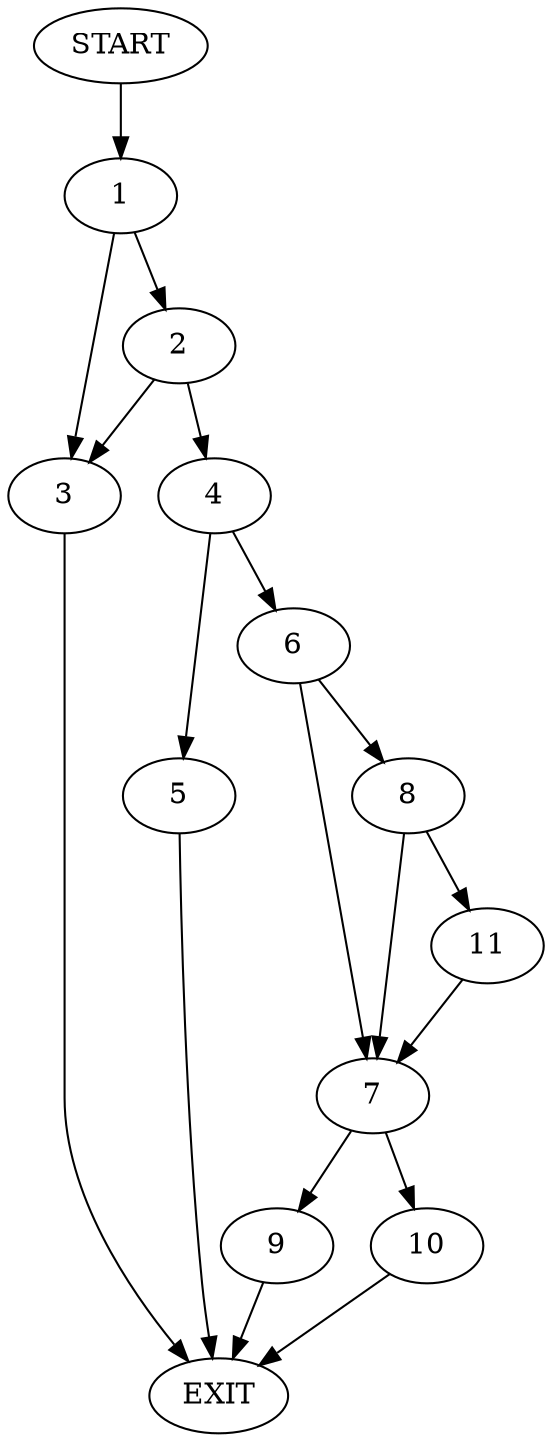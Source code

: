 digraph {
0 [label="START"]
12 [label="EXIT"]
0 -> 1
1 -> 2
1 -> 3
3 -> 12
2 -> 3
2 -> 4
4 -> 5
4 -> 6
6 -> 7
6 -> 8
5 -> 12
7 -> 9
7 -> 10
8 -> 7
8 -> 11
11 -> 7
9 -> 12
10 -> 12
}
